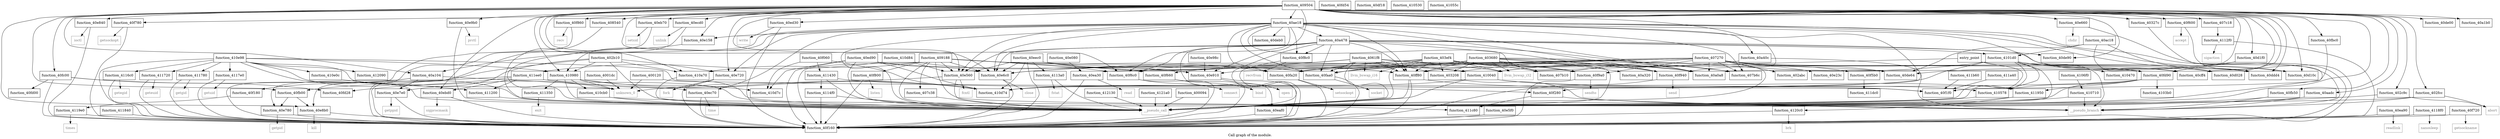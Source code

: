 digraph "Call graph of the module." {
  label="Call graph of the module.";
  node [shape=record];

  Node_function_40e5f0 [label="{function_40e5f0}"];
  Node_function_40e660 [label="{function_40e660}"];
  Node_function_40e6c0 [label="{function_40e6c0}"];
  Node_function_40de00 [label="{function_40de00}"];
  Node_function_40d10c [label="{function_40d10c}"];
  Node_function_40d1f0 [label="{function_40d1f0}"];
  Node_function_40d028 [label="{function_40d028}"];
  Node_function_40ddd4 [label="{function_40ddd4}"];
  Node_function_40e720 [label="{function_40e720}"];
  Node_function_40e780 [label="{function_40e780}"];
  Node_function_40f5b0 [label="{function_40f5b0}"];
  Node_function_40e7e0 [label="{function_40e7e0}"];
  Node_function_40e840 [label="{function_40e840}"];
  Node_function_40f780 [label="{function_40f780}"];
  Node_function_40ea30 [label="{function_40ea30}"];
  Node_function_40f800 [label="{function_40f800}"];
  Node_function_40ea90 [label="{function_40ea90}"];
  Node_function_40f860 [label="{function_40f860}"];
  Node_function_40eaf0 [label="{function_40eaf0}"];
  Node_function_40f8c0 [label="{function_40f8c0}"];
  Node_function_40eb70 [label="{function_40eb70}"];
  Node_function_40f940 [label="{function_40f940}"];
  Node_function_40ebd0 [label="{function_40ebd0}"];
  Node_function_40ec70 [label="{function_40ec70}"];
  Node_function_40f9a0 [label="{function_40f9a0}"];
  Node_function_40ecd0 [label="{function_40ecd0}"];
  Node_function_40ed30 [label="{function_40ed30}"];
  Node_function_40fa20 [label="{function_40fa20}"];
  Node_function_40ed90 [label="{function_40ed90}"];
  Node_function_40faa0 [label="{function_40faa0}"];
  Node_function_40eec0 [label="{function_40eec0}"];
  Node_function_40fb00 [label="{function_40fb00}"];
  Node_function_40f060 [label="{function_40f060}"];
  Node_function_40fb50 [label="{function_40fb50}"];
  Node_function_40f160 [label="{function_40f160}"];
  Node_function_40f180 [label="{function_40f180}"];
  Node_function_40fbc0 [label="{function_40fbc0}"];
  Node_function_40fd54 [label="{function_40fd54}"];
  Node_function_40e8b0 [label="{function_40e8b0}"];
  Node_function_40f600 [label="{function_40f600}"];
  Node_function_40e910 [label="{function_40e910}"];
  Node_function_40de64 [label="{function_40de64}"];
  Node_function_40fd90 [label="{function_40fd90}"];
  Node_function_40de90 [label="{function_40de90}"];
  Node_function_40deb0 [label="{function_40deb0}"];
  Node_function_40df18 [label="{function_40df18}"];
  Node_function_40e080 [label="{function_40e080}"];
  Node_function_40f660 [label="{function_40f660}"];
  Node_function_40e158 [label="{function_40e158}"];
  Node_function_40fd28 [label="{function_40fd28}"];
  Node_function_40e23c [label="{function_40e23c}"];
  Node_function_40f1f0 [label="{function_40f1f0}"];
  Node_function_40ff80 [label="{function_40ff80}"];
  Node_function_40fc00 [label="{function_40fc00}"];
  Node_function_40f280 [label="{function_40f280}"];
  Node_function_40e560 [label="{function_40e560}"];
  Node_function_40f6c0 [label="{function_40f6c0}"];
  Node_function_40e98c [label="{function_40e98c}"];
  Node_function_410cb0 [label="{function_410cb0}"];
  Node_function_410d74 [label="{function_410d74}"];
  Node_function_410d7c [label="{function_410d7c}"];
  Node_function_410d84 [label="{function_410d84}"];
  Node_function_410e0c [label="{function_410e0c}"];
  Node_function_410e98 [label="{function_410e98}"];
  Node_function_412090 [label="{function_412090}"];
  Node_function_410040 [label="{function_410040}"];
  Node_function_4101d0 [label="{function_4101d0}"];
  Node_function_4103b0 [label="{function_4103b0}"];
  Node_function_410470 [label="{function_410470}"];
  Node_function_410530 [label="{function_410530}"];
  Node_function_41055c [label="{function_41055c}"];
  Node_geteuid [color="gray50", fontcolor="gray50", label="{geteuid}"];
  Node_getgid [color="gray50", fontcolor="gray50", label="{getgid}"];
  Node_getuid [color="gray50", fontcolor="gray50", label="{getuid}"];
  Node_nanosleep [color="gray50", fontcolor="gray50", label="{nanosleep}"];
  Node_times [color="gray50", fontcolor="gray50", label="{times}"];
  Node_brk [color="gray50", fontcolor="gray50", label="{brk}"];
  Node_abort [color="gray50", fontcolor="gray50", label="{abort}"];
  Node_llvm_bswap_i32 [color="gray50", fontcolor="gray50", label="{llvm_bswap_i32}"];
  Node_llvm_bswap_i16 [color="gray50", fontcolor="gray50", label="{llvm_bswap_i16}"];
  Node_function_410578 [label="{function_410578}"];
  Node_function_4106f0 [label="{function_4106f0}"];
  Node_function_410710 [label="{function_410710}"];
  Node_function_410980 [label="{function_410980}"];
  Node_function_410a70 [label="{function_410a70}"];
  Node_function_411200 [label="{function_411200}"];
  Node_function_4112f0 [label="{function_4112f0}"];
  Node_function_411350 [label="{function_411350}"];
  Node_function_4113a0 [label="{function_4113a0}"];
  Node_function_411430 [label="{function_411430}"];
  Node_function_4114f0 [label="{function_4114f0}"];
  Node_function_4116c0 [label="{function_4116c0}"];
  Node_function_411720 [label="{function_411720}"];
  Node_function_411780 [label="{function_411780}"];
  Node_function_4117e0 [label="{function_4117e0}"];
  Node_function_411840 [label="{function_411840}"];
  Node_function_411ee0 [label="{function_411ee0}"];
  Node_function_4118f0 [label="{function_4118f0}"];
  Node_function_411950 [label="{function_411950}"];
  Node_function_4119e0 [label="{function_4119e0}"];
  Node_function_411a40 [label="{function_411a40}"];
  Node_function_411b60 [label="{function_411b60}"];
  Node_function_411c80 [label="{function_411c80}"];
  Node_function_411dc0 [label="{function_411dc0}"];
  Node_function_4120c0 [label="{function_4120c0}"];
  Node_function_412130 [label="{function_412130}"];
  Node_function_4121a0 [label="{function_4121a0}"];
  Node_unknown_0 [color="gray50", fontcolor="gray50", label="{unknown_0}"];
  Node_fcntl [color="gray50", fontcolor="gray50", label="{fcntl}"];
  Node_chdir [color="gray50", fontcolor="gray50", label="{chdir}"];
  Node_close [color="gray50", fontcolor="gray50", label="{close}"];
  Node_fork [color="gray50", fontcolor="gray50", label="{fork}"];
  Node_getpid [color="gray50", fontcolor="gray50", label="{getpid}"];
  Node_getppid [color="gray50", fontcolor="gray50", label="{getppid}"];
  Node_ioctl [color="gray50", fontcolor="gray50", label="{ioctl}"];
  Node_kill [color="gray50", fontcolor="gray50", label="{kill}"];
  Node_open [color="gray50", fontcolor="gray50", label="{open}"];
  Node_prctl [color="gray50", fontcolor="gray50", label="{prctl}"];
  Node_read [color="gray50", fontcolor="gray50", label="{read}"];
  Node_readlink [color="gray50", fontcolor="gray50", label="{readlink}"];
  Node_setsid [color="gray50", fontcolor="gray50", label="{setsid}"];
  Node_sigprocmask [color="gray50", fontcolor="gray50", label="{sigprocmask}"];
  Node_time [color="gray50", fontcolor="gray50", label="{time}"];
  Node_unlink [color="gray50", fontcolor="gray50", label="{unlink}"];
  Node_write [color="gray50", fontcolor="gray50", label="{write}"];
  Node_accept [color="gray50", fontcolor="gray50", label="{accept}"];
  Node_bind [color="gray50", fontcolor="gray50", label="{bind}"];
  Node_connect [color="gray50", fontcolor="gray50", label="{connect}"];
  Node_getsockname [color="gray50", fontcolor="gray50", label="{getsockname}"];
  Node_getsockopt [color="gray50", fontcolor="gray50", label="{getsockopt}"];
  Node_listen [color="gray50", fontcolor="gray50", label="{listen}"];
  Node_recv [color="gray50", fontcolor="gray50", label="{recv}"];
  Node_recvfrom [color="gray50", fontcolor="gray50", label="{recvfrom}"];
  Node_send [color="gray50", fontcolor="gray50", label="{send}"];
  Node_sendto [color="gray50", fontcolor="gray50", label="{sendto}"];
  Node_setsockopt [color="gray50", fontcolor="gray50", label="{setsockopt}"];
  Node_socket [color="gray50", fontcolor="gray50", label="{socket}"];
  Node_sigaction [color="gray50", fontcolor="gray50", label="{sigaction}"];
  Node_exit [color="gray50", fontcolor="gray50", label="{exit}"];
  Node_fstat [color="gray50", fontcolor="gray50", label="{fstat}"];
  Node_getegid [color="gray50", fontcolor="gray50", label="{getegid}"];
  Node_function_40f720 [label="{function_40f720}"];
  Node_function_40e9b0 [label="{function_40e9b0}"];
  Node___pseudo_call [color="gray50", fontcolor="gray50", label="{__pseudo_call}"];
  Node___pseudo_branch [color="gray50", fontcolor="gray50", label="{__pseudo_branch}"];
  Node_function_400094 [label="{function_400094}"];
  Node_function_400120 [label="{function_400120}"];
  Node_function_4001dc [label="{function_4001dc}"];
  Node_entry_point [label="{entry_point}"];
  Node_function_402abc [label="{function_402abc}"];
  Node_function_402b10 [label="{function_402b10}"];
  Node_function_402c9c [label="{function_402c9c}"];
  Node_function_402fcc [label="{function_402fcc}"];
  Node_function_403208 [label="{function_403208}"];
  Node_function_40327c [label="{function_40327c}"];
  Node_function_403680 [label="{function_403680}"];
  Node_function_403ef4 [label="{function_403ef4}"];
  Node_function_4061f8 [label="{function_4061f8}"];
  Node_function_407270 [label="{function_407270}"];
  Node_function_407b10 [label="{function_407b10}"];
  Node_function_40fd00 [label="{function_40fd00}"];
  Node_function_407b6c [label="{function_407b6c}"];
  Node_function_407c18 [label="{function_407c18}"];
  Node_function_407c38 [label="{function_407c38}"];
  Node_function_408540 [label="{function_408540}"];
  Node_function_409188 [label="{function_409188}"];
  Node_function_409504 [label="{function_409504}"];
  Node_function_40a0a8 [label="{function_40a0a8}"];
  Node_function_40a104 [label="{function_40a104}"];
  Node_function_40a1b0 [label="{function_40a1b0}"];
  Node_function_40a320 [label="{function_40a320}"];
  Node_function_40a40c [label="{function_40a40c}"];
  Node_function_40a478 [label="{function_40a478}"];
  Node_function_40aadc [label="{function_40aadc}"];
  Node_function_40ac18 [label="{function_40ac18}"];
  Node_function_40ae18 [label="{function_40ae18}"];
  Node_function_40cff4 [label="{function_40cff4}"];
  Node_function_40e5f0 -> Node_function_40f160;
  Node_function_40e660 -> Node_function_40f160;
  Node_function_40e660 -> Node_chdir;
  Node_function_40e6c0 -> Node_function_40f160;
  Node_function_40e6c0 -> Node_close;
  Node_function_40d1f0 -> Node_function_40de64;
  Node_function_40d1f0 -> Node_function_40fd90;
  Node_function_40e720 -> Node_function_40f160;
  Node_function_40e720 -> Node_fork;
  Node_function_40e780 -> Node_function_40f160;
  Node_function_40e780 -> Node_getpid;
  Node_function_40f5b0 -> Node_function_411dc0;
  Node_function_40e7e0 -> Node_function_40f160;
  Node_function_40e7e0 -> Node_getppid;
  Node_function_40e840 -> Node_function_40f160;
  Node_function_40e840 -> Node_ioctl;
  Node_function_40f780 -> Node_function_40f160;
  Node_function_40f780 -> Node_getsockopt;
  Node_function_40ea30 -> Node_function_40f160;
  Node_function_40ea30 -> Node_read;
  Node_function_40f800 -> Node_function_40f160;
  Node_function_40f800 -> Node_listen;
  Node_function_40ea90 -> Node_function_40f160;
  Node_function_40ea90 -> Node_readlink;
  Node_function_40f860 -> Node_function_40f160;
  Node_function_40f860 -> Node_recv;
  Node_function_40eaf0 -> Node_function_40f160;
  Node_function_40f8c0 -> Node_function_40f160;
  Node_function_40f8c0 -> Node_recvfrom;
  Node_function_40eb70 -> Node_function_40f160;
  Node_function_40eb70 -> Node_setsid;
  Node_function_40f940 -> Node_function_40f160;
  Node_function_40f940 -> Node_send;
  Node_function_40ebd0 -> Node_function_40f160;
  Node_function_40ebd0 -> Node_sigprocmask;
  Node_function_40ec70 -> Node_function_40f160;
  Node_function_40ec70 -> Node_time;
  Node_function_40f9a0 -> Node_function_40f160;
  Node_function_40f9a0 -> Node_sendto;
  Node_function_40ecd0 -> Node_function_40f160;
  Node_function_40ecd0 -> Node_unlink;
  Node_function_40ed30 -> Node_function_40f160;
  Node_function_40ed30 -> Node_write;
  Node_function_40fa20 -> Node_function_40f160;
  Node_function_40fa20 -> Node_setsockopt;
  Node_function_40ed90 -> Node_function_40e6c0;
  Node_function_40ed90 -> Node_function_40f160;
  Node_function_40ed90 -> Node_function_410d74;
  Node_function_40ed90 -> Node_function_410d7c;
  Node_function_40ed90 -> Node_function_410040;
  Node_function_40ed90 -> Node___pseudo_call;
  Node_function_40faa0 -> Node_function_40f160;
  Node_function_40faa0 -> Node_socket;
  Node_function_40eec0 -> Node_function_40e6c0;
  Node_function_40eec0 -> Node_function_40f160;
  Node_function_40eec0 -> Node_function_40e910;
  Node_function_40eec0 -> Node_function_40fd90;
  Node_function_40eec0 -> Node_function_40ff80;
  Node_function_40eec0 -> Node_function_40e560;
  Node_function_40eec0 -> Node_function_410d74;
  Node_function_40eec0 -> Node_function_410040;
  Node_function_40eec0 -> Node_function_4113a0;
  Node_function_40fb00 -> Node_function_40e780;
  Node_function_40fb00 -> Node_function_40e8b0;
  Node_function_40f060 -> Node_function_410d74;
  Node_function_40f060 -> Node_function_410d7c;
  Node_function_40f060 -> Node_function_411430;
  Node_function_40fb50 -> Node___pseudo_call;
  Node_function_40fb50 -> Node___pseudo_branch;
  Node_function_40f180 -> Node_function_4119e0;
  Node_function_40fbc0 -> Node_function_40f1f0;
  Node_function_40e8b0 -> Node_function_40f160;
  Node_function_40e8b0 -> Node_kill;
  Node_function_40f600 -> Node_function_40f160;
  Node_function_40f600 -> Node_accept;
  Node_function_40e910 -> Node_function_40f160;
  Node_function_40e910 -> Node_open;
  Node_function_40fd90 -> Node_function_410d74;
  Node_function_40fd90 -> Node_function_4103b0;
  Node_function_40fd90 -> Node_function_410578;
  Node_function_40fd90 -> Node_function_411950;
  Node_function_40fd90 -> Node___pseudo_call;
  Node_function_40e080 -> Node_function_40ea30;
  Node_function_40f660 -> Node_function_40f160;
  Node_function_40f660 -> Node_bind;
  Node_function_40e158 -> Node___pseudo_call;
  Node_function_40ff80 -> Node_function_40f160;
  Node_function_40ff80 -> Node_function_40f1f0;
  Node_function_40ff80 -> Node___pseudo_call;
  Node_function_40fc00 -> Node_function_40f160;
  Node_function_40fc00 -> Node_function_40fd28;
  Node_function_40fc00 -> Node_function_411200;
  Node_function_40fc00 -> Node_function_40fd00;
  Node_function_40f280 -> Node_function_411c80;
  Node_function_40f280 -> Node___pseudo_branch;
  Node_function_40e560 -> Node_unknown_0;
  Node_function_40e560 -> Node_fcntl;
  Node_function_40e560 -> Node___pseudo_call;
  Node_function_40f6c0 -> Node_function_40f160;
  Node_function_40f6c0 -> Node_connect;
  Node_function_40e98c -> Node_function_40e910;
  Node_function_410cb0 -> Node___pseudo_call;
  Node_function_410cb0 -> Node___pseudo_branch;
  Node_function_410d84 -> Node_function_40e910;
  Node_function_410d84 -> Node_function_40e560;
  Node_function_410d84 -> Node_function_411ee0;
  Node_function_410e0c -> Node_unknown_0;
  Node_function_410e98 -> Node_function_40f160;
  Node_function_410e98 -> Node_function_40f1f0;
  Node_function_410e98 -> Node_function_410e0c;
  Node_function_410e98 -> Node_function_412090;
  Node_function_410e98 -> Node_function_410980;
  Node_function_410e98 -> Node_function_4116c0;
  Node_function_410e98 -> Node_function_411720;
  Node_function_410e98 -> Node_function_411780;
  Node_function_410e98 -> Node_function_4117e0;
  Node_function_410e98 -> Node_function_411c80;
  Node_function_410e98 -> Node_unknown_0;
  Node_function_410e98 -> Node___pseudo_call;
  Node_function_410040 -> Node_function_410d74;
  Node_function_410040 -> Node_function_410578;
  Node_function_410040 -> Node_function_411950;
  Node_function_410040 -> Node___pseudo_call;
  Node_function_4101d0 -> Node_function_40fd90;
  Node_function_4101d0 -> Node_function_410d74;
  Node_function_4101d0 -> Node_function_410040;
  Node_function_4101d0 -> Node_function_410470;
  Node_function_4101d0 -> Node_function_410578;
  Node_function_4101d0 -> Node_function_411c80;
  Node_function_4101d0 -> Node___pseudo_call;
  Node_function_410578 -> Node___pseudo_call;
  Node_function_4106f0 -> Node_function_410710;
  Node_function_410710 -> Node___pseudo_call;
  Node_function_410710 -> Node___pseudo_branch;
  Node_function_410980 -> Node_function_410cb0;
  Node_function_410980 -> Node_function_410d74;
  Node_function_410980 -> Node_function_410d7c;
  Node_function_410980 -> Node_function_411350;
  Node_function_410980 -> Node_unknown_0;
  Node_function_410980 -> Node___pseudo_call;
  Node_function_410a70 -> Node___pseudo_call;
  Node_function_411200 -> Node___pseudo_call;
  Node_function_4112f0 -> Node_function_40f160;
  Node_function_4112f0 -> Node_sigaction;
  Node_function_411350 -> Node_exit;
  Node_function_4113a0 -> Node_fstat;
  Node_function_4113a0 -> Node___pseudo_call;
  Node_function_411430 -> Node_function_40f280;
  Node_function_411430 -> Node_function_4114f0;
  Node_function_411430 -> Node___pseudo_call;
  Node_function_4114f0 -> Node_function_40f160;
  Node_function_4114f0 -> Node___pseudo_call;
  Node_function_4116c0 -> Node_function_40f160;
  Node_function_4116c0 -> Node_getegid;
  Node_function_411720 -> Node_function_40f160;
  Node_function_411720 -> Node_geteuid;
  Node_function_411780 -> Node_function_40f160;
  Node_function_411780 -> Node_getgid;
  Node_function_4117e0 -> Node_function_40f160;
  Node_function_4117e0 -> Node_getuid;
  Node_function_411840 -> Node_function_40f160;
  Node_function_411ee0 -> Node_function_40ebd0;
  Node_function_411ee0 -> Node_function_40fb00;
  Node_function_411ee0 -> Node_function_40fd28;
  Node_function_411ee0 -> Node_function_410d74;
  Node_function_411ee0 -> Node_function_411200;
  Node_function_411ee0 -> Node___pseudo_call;
  Node_function_4118f0 -> Node_function_40f160;
  Node_function_4118f0 -> Node_nanosleep;
  Node_function_411950 -> Node_function_4120c0;
  Node_function_411950 -> Node___pseudo_call;
  Node_function_4119e0 -> Node_function_40f160;
  Node_function_4119e0 -> Node_times;
  Node_function_411a40 -> Node_function_40f1f0;
  Node_function_411b60 -> Node_function_40f1f0;
  Node_function_4120c0 -> Node_function_40f160;
  Node_function_4120c0 -> Node_brk;
  Node_function_412130 -> Node___pseudo_call;
  Node_function_4121a0 -> Node___pseudo_call;
  Node_function_40f720 -> Node_function_40f160;
  Node_function_40f720 -> Node_getsockname;
  Node_function_40e9b0 -> Node_prctl;
  Node_function_40e9b0 -> Node___pseudo_call;
  Node_function_400094 -> Node___pseudo_call;
  Node_function_400120 -> Node_unknown_0;
  Node_function_400120 -> Node___pseudo_call;
  Node_function_4001dc -> Node_unknown_0;
  Node_entry_point -> Node_llvm_bswap_i32;
  Node_entry_point -> Node___pseudo_call;
  Node_entry_point -> Node___pseudo_branch;
  Node_function_402b10 -> Node_function_40e720;
  Node_function_402b10 -> Node_function_40e7e0;
  Node_function_402b10 -> Node_function_40e8b0;
  Node_function_402b10 -> Node_function_410980;
  Node_function_402b10 -> Node_function_410a70;
  Node_function_402b10 -> Node___pseudo_call;
  Node_function_402c9c -> Node_abort;
  Node_function_402c9c -> Node___pseudo_call;
  Node_function_402fcc -> Node_abort;
  Node_function_402fcc -> Node___pseudo_call;
  Node_function_402fcc -> Node___pseudo_branch;
  Node_function_403208 -> Node___pseudo_branch;
  Node_function_40327c -> Node___pseudo_call;
  Node_function_403680 -> Node_function_40e6c0;
  Node_function_403680 -> Node_function_40f9a0;
  Node_function_403680 -> Node_function_40fa20;
  Node_function_403680 -> Node_function_40faa0;
  Node_function_403680 -> Node_function_40de64;
  Node_function_403680 -> Node_function_40ff80;
  Node_function_403680 -> Node_llvm_bswap_i32;
  Node_function_403680 -> Node___pseudo_call;
  Node_function_403680 -> Node_function_403208;
  Node_function_403680 -> Node_function_407b10;
  Node_function_403680 -> Node_function_407b6c;
  Node_function_403680 -> Node_function_40a0a8;
  Node_function_403680 -> Node_function_40a320;
  Node_function_403ef4 -> Node_function_40e6c0;
  Node_function_403ef4 -> Node_function_40f9a0;
  Node_function_403ef4 -> Node_function_40fa20;
  Node_function_403ef4 -> Node_function_40faa0;
  Node_function_403ef4 -> Node_function_40ff80;
  Node_function_403ef4 -> Node_llvm_bswap_i32;
  Node_function_403ef4 -> Node_llvm_bswap_i16;
  Node_function_403ef4 -> Node___pseudo_call;
  Node_function_403ef4 -> Node_function_403208;
  Node_function_403ef4 -> Node_function_407b10;
  Node_function_403ef4 -> Node_function_407b6c;
  Node_function_403ef4 -> Node_function_40a0a8;
  Node_function_4061f8 -> Node_function_40f940;
  Node_function_4061f8 -> Node_function_40faa0;
  Node_function_4061f8 -> Node_function_40f660;
  Node_function_4061f8 -> Node_function_40ff80;
  Node_function_4061f8 -> Node_function_40f6c0;
  Node_function_4061f8 -> Node_llvm_bswap_i32;
  Node_function_4061f8 -> Node_llvm_bswap_i16;
  Node_function_4061f8 -> Node___pseudo_call;
  Node_function_4061f8 -> Node_function_403208;
  Node_function_4061f8 -> Node_function_40a0a8;
  Node_function_407270 -> Node_function_40e6c0;
  Node_function_407270 -> Node_function_40d10c;
  Node_function_407270 -> Node_function_40d028;
  Node_function_407270 -> Node_function_40ddd4;
  Node_function_407270 -> Node_function_40f5b0;
  Node_function_407270 -> Node_function_40ea30;
  Node_function_407270 -> Node_function_40f9a0;
  Node_function_407270 -> Node_function_40fa20;
  Node_function_407270 -> Node_function_40faa0;
  Node_function_407270 -> Node_function_40e910;
  Node_function_407270 -> Node_function_40de64;
  Node_function_407270 -> Node_function_40e23c;
  Node_function_407270 -> Node_function_40ff80;
  Node_function_407270 -> Node___pseudo_call;
  Node_function_407270 -> Node_function_402abc;
  Node_function_407270 -> Node_function_403208;
  Node_function_407270 -> Node_function_407b10;
  Node_function_407270 -> Node_function_407b6c;
  Node_function_407270 -> Node_function_40a0a8;
  Node_function_407270 -> Node_function_40cff4;
  Node_function_407c18 -> Node_function_4112f0;
  Node_function_407c38 -> Node___pseudo_call;
  Node_function_408540 -> Node___pseudo_call;
  Node_function_409188 -> Node_function_40e6c0;
  Node_function_409188 -> Node_function_40f800;
  Node_function_409188 -> Node_function_40fa20;
  Node_function_409188 -> Node_function_40faa0;
  Node_function_409188 -> Node_function_40f160;
  Node_function_409188 -> Node_function_40f660;
  Node_function_409188 -> Node_function_40e560;
  Node_function_409188 -> Node_function_40f6c0;
  Node_function_409188 -> Node_function_410a70;
  Node_function_409188 -> Node___pseudo_call;
  Node_function_409188 -> Node___pseudo_branch;
  Node_function_409188 -> Node_function_407c38;
  Node_function_409504 -> Node_function_40e660;
  Node_function_409504 -> Node_function_40e6c0;
  Node_function_409504 -> Node_function_40de00;
  Node_function_409504 -> Node_function_40d10c;
  Node_function_409504 -> Node_function_40d1f0;
  Node_function_409504 -> Node_function_40d028;
  Node_function_409504 -> Node_function_40ddd4;
  Node_function_409504 -> Node_function_40e720;
  Node_function_409504 -> Node_function_40e840;
  Node_function_409504 -> Node_function_40f780;
  Node_function_409504 -> Node_function_40f860;
  Node_function_409504 -> Node_function_40eb70;
  Node_function_409504 -> Node_function_40f940;
  Node_function_409504 -> Node_function_40ebd0;
  Node_function_409504 -> Node_function_40ecd0;
  Node_function_409504 -> Node_function_40ed30;
  Node_function_409504 -> Node_function_40fb00;
  Node_function_409504 -> Node_function_40fb50;
  Node_function_409504 -> Node_function_40fbc0;
  Node_function_409504 -> Node_function_40e8b0;
  Node_function_409504 -> Node_function_40f600;
  Node_function_409504 -> Node_function_40e910;
  Node_function_409504 -> Node_function_40de90;
  Node_function_409504 -> Node_function_40e158;
  Node_function_409504 -> Node_function_40fc00;
  Node_function_409504 -> Node_function_40e560;
  Node_function_409504 -> Node_function_40f6c0;
  Node_function_409504 -> Node_function_410980;
  Node_function_409504 -> Node_function_410a70;
  Node_function_409504 -> Node_function_40e9b0;
  Node_function_409504 -> Node___pseudo_call;
  Node_function_409504 -> Node_function_402c9c;
  Node_function_409504 -> Node_function_402fcc;
  Node_function_409504 -> Node_function_40327c;
  Node_function_409504 -> Node_function_407c18;
  Node_function_409504 -> Node_function_408540;
  Node_function_409504 -> Node_function_40a0a8;
  Node_function_409504 -> Node_function_40a104;
  Node_function_409504 -> Node_function_40a1b0;
  Node_function_409504 -> Node_function_40aadc;
  Node_function_409504 -> Node_function_40ae18;
  Node_function_409504 -> Node_function_40cff4;
  Node_function_40a104 -> Node_function_40e780;
  Node_function_40a104 -> Node_function_40e7e0;
  Node_function_40a104 -> Node_function_40ec70;
  Node_function_40a104 -> Node_function_40f180;
  Node_function_40a40c -> Node_function_410040;
  Node_function_40a40c -> Node___pseudo_branch;
  Node_function_40a478 -> Node_function_40e6c0;
  Node_function_40a478 -> Node_function_40ddd4;
  Node_function_40a478 -> Node_function_40eaf0;
  Node_function_40a478 -> Node_function_40f8c0;
  Node_function_40a478 -> Node_function_40f940;
  Node_function_40a478 -> Node_function_40faa0;
  Node_function_40a478 -> Node_function_40de90;
  Node_function_40a478 -> Node_function_40ff80;
  Node_function_40a478 -> Node_function_40e560;
  Node_function_40a478 -> Node_function_40f6c0;
  Node_function_40a478 -> Node_function_4101d0;
  Node_function_40a478 -> Node___pseudo_call;
  Node_function_40a478 -> Node_function_40a0a8;
  Node_function_40aadc -> Node___pseudo_call;
  Node_function_40aadc -> Node___pseudo_branch;
  Node_function_40ac18 -> Node_function_40ddd4;
  Node_function_40ac18 -> Node_function_40de64;
  Node_function_40ac18 -> Node_function_40fd90;
  Node_function_40ac18 -> Node_function_4101d0;
  Node_function_40ae18 -> Node_function_40e6c0;
  Node_function_40ae18 -> Node_function_40d10c;
  Node_function_40ae18 -> Node_function_40d028;
  Node_function_40ae18 -> Node_function_40e720;
  Node_function_40ae18 -> Node_function_40f8c0;
  Node_function_40ae18 -> Node_function_40f940;
  Node_function_40ae18 -> Node_function_40ec70;
  Node_function_40ae18 -> Node_function_40f9a0;
  Node_function_40ae18 -> Node_function_40fa20;
  Node_function_40ae18 -> Node_function_40faa0;
  Node_function_40ae18 -> Node_function_40deb0;
  Node_function_40ae18 -> Node_function_40e158;
  Node_function_40ae18 -> Node_function_40ff80;
  Node_function_40ae18 -> Node_function_40f280;
  Node_function_40ae18 -> Node_function_40e560;
  Node_function_40ae18 -> Node_function_40f6c0;
  Node_function_40ae18 -> Node_function_410980;
  Node_function_40ae18 -> Node___pseudo_call;
  Node_function_40ae18 -> Node___pseudo_branch;
  Node_function_40ae18 -> Node_function_407b6c;
  Node_function_40ae18 -> Node_function_40a0a8;
  Node_function_40ae18 -> Node_function_40a104;
  Node_function_40ae18 -> Node_function_40a40c;
  Node_function_40ae18 -> Node_function_40a478;
  Node_function_40ae18 -> Node_function_40cff4;
}

